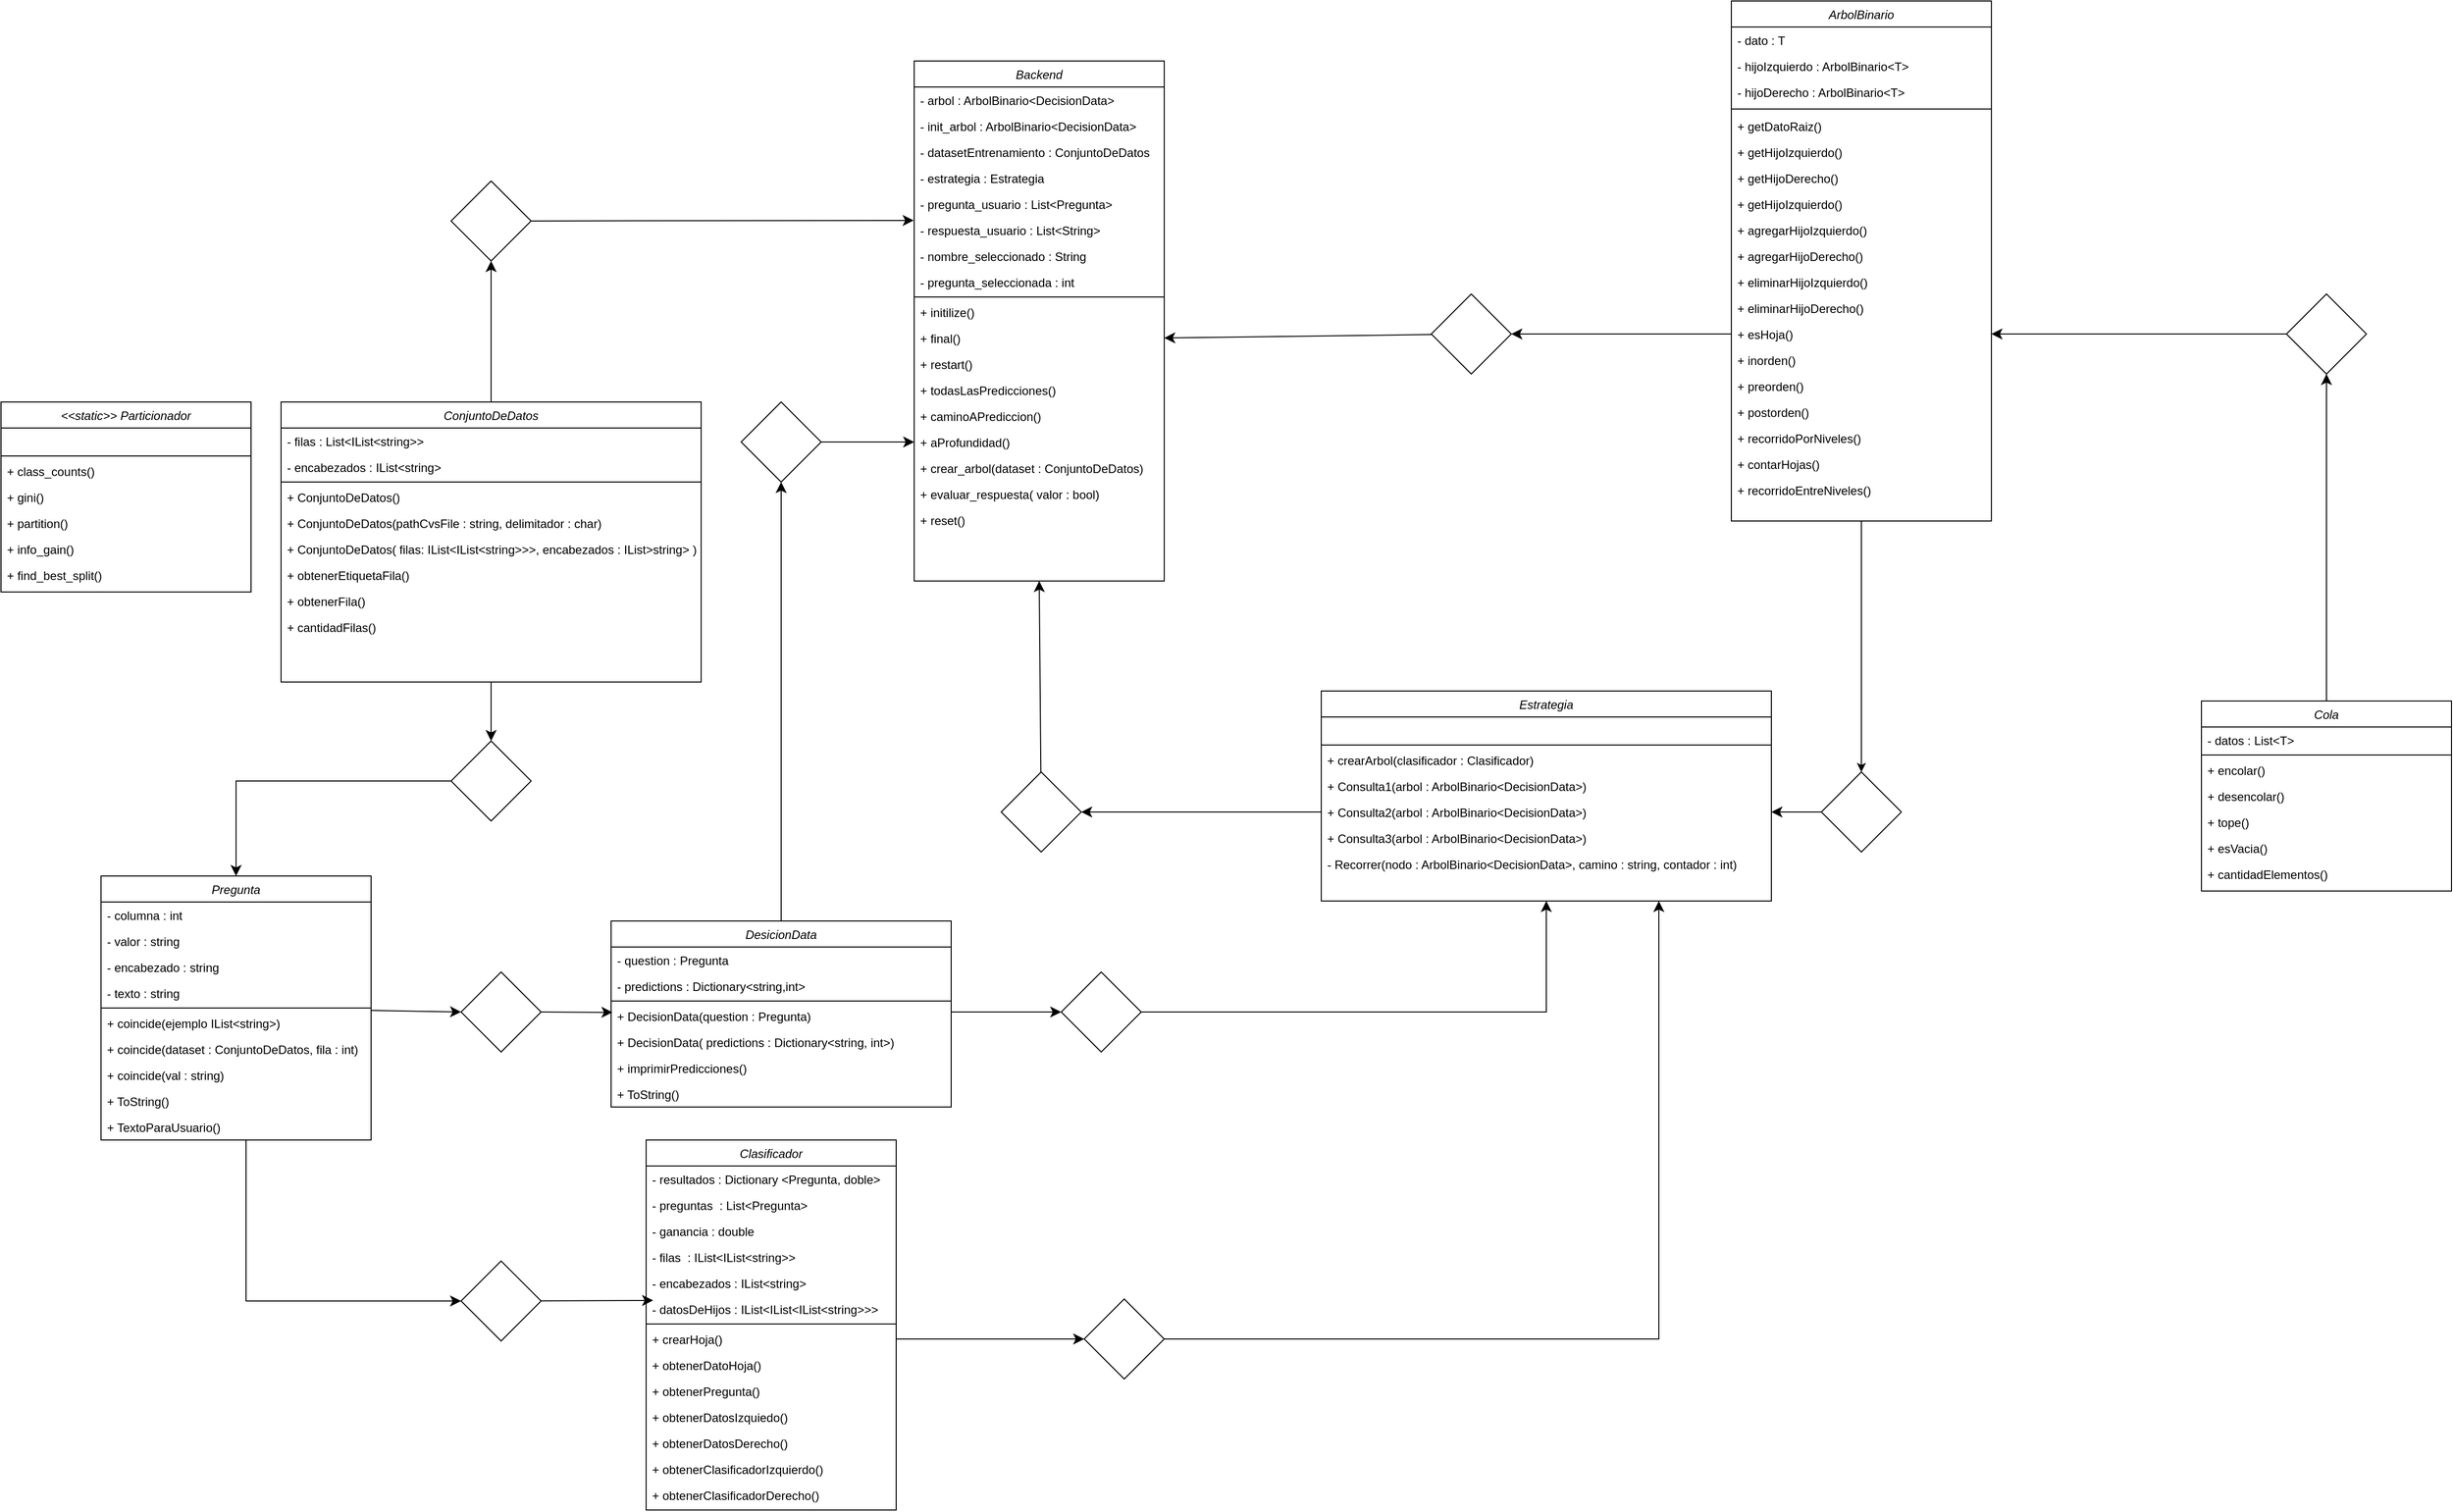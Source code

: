 <mxfile version="27.1.5">
  <diagram id="C5RBs43oDa-KdzZeNtuy" name="Page-1">
    <mxGraphModel dx="6047" dy="3055" grid="1" gridSize="10" guides="1" tooltips="1" connect="1" arrows="1" fold="1" page="1" pageScale="1" pageWidth="827" pageHeight="1169" math="0" shadow="0">
      <root>
        <mxCell id="WIyWlLk6GJQsqaUBKTNV-0" />
        <mxCell id="WIyWlLk6GJQsqaUBKTNV-1" parent="WIyWlLk6GJQsqaUBKTNV-0" />
        <mxCell id="wKQtOs-T7M-4rdz5yXZM-29" style="rounded=0;orthogonalLoop=1;jettySize=auto;html=1;exitX=0.5;exitY=1;exitDx=0;exitDy=0;fontSize=12;" edge="1" parent="WIyWlLk6GJQsqaUBKTNV-1" source="zkfFHV4jXpPFQw0GAbJ--0" target="wKQtOs-T7M-4rdz5yXZM-27">
          <mxGeometry relative="1" as="geometry" />
        </mxCell>
        <mxCell id="zkfFHV4jXpPFQw0GAbJ--0" value="ArbolBinario" style="swimlane;fontStyle=2;align=center;verticalAlign=top;childLayout=stackLayout;horizontal=1;startSize=26;horizontalStack=0;resizeParent=1;resizeLast=0;collapsible=1;marginBottom=0;rounded=0;shadow=0;strokeWidth=1;" parent="WIyWlLk6GJQsqaUBKTNV-1" vertex="1">
          <mxGeometry x="-10" y="-340" width="260" height="520" as="geometry">
            <mxRectangle x="230" y="140" width="160" height="26" as="alternateBounds" />
          </mxGeometry>
        </mxCell>
        <mxCell id="zkfFHV4jXpPFQw0GAbJ--1" value="- dato : T" style="text;align=left;verticalAlign=top;spacingLeft=4;spacingRight=4;overflow=hidden;rotatable=0;points=[[0,0.5],[1,0.5]];portConstraint=eastwest;" parent="zkfFHV4jXpPFQw0GAbJ--0" vertex="1">
          <mxGeometry y="26" width="260" height="26" as="geometry" />
        </mxCell>
        <mxCell id="zkfFHV4jXpPFQw0GAbJ--2" value="- hijoIzquierdo : ArbolBinario&lt;T&gt;" style="text;align=left;verticalAlign=top;spacingLeft=4;spacingRight=4;overflow=hidden;rotatable=0;points=[[0,0.5],[1,0.5]];portConstraint=eastwest;rounded=0;shadow=0;html=0;" parent="zkfFHV4jXpPFQw0GAbJ--0" vertex="1">
          <mxGeometry y="52" width="260" height="26" as="geometry" />
        </mxCell>
        <mxCell id="zkfFHV4jXpPFQw0GAbJ--3" value="- hijoDerecho : ArbolBinario&lt;T&gt;" style="text;align=left;verticalAlign=top;spacingLeft=4;spacingRight=4;overflow=hidden;rotatable=0;points=[[0,0.5],[1,0.5]];portConstraint=eastwest;rounded=0;shadow=0;html=0;" parent="zkfFHV4jXpPFQw0GAbJ--0" vertex="1">
          <mxGeometry y="78" width="260" height="26" as="geometry" />
        </mxCell>
        <mxCell id="zkfFHV4jXpPFQw0GAbJ--4" value="" style="line;html=1;strokeWidth=1;align=left;verticalAlign=middle;spacingTop=-1;spacingLeft=3;spacingRight=3;rotatable=0;labelPosition=right;points=[];portConstraint=eastwest;" parent="zkfFHV4jXpPFQw0GAbJ--0" vertex="1">
          <mxGeometry y="104" width="260" height="8" as="geometry" />
        </mxCell>
        <mxCell id="zkfFHV4jXpPFQw0GAbJ--5" value="+ getDatoRaiz()&#xa;" style="text;align=left;verticalAlign=top;spacingLeft=4;spacingRight=4;overflow=hidden;rotatable=0;points=[[0,0.5],[1,0.5]];portConstraint=eastwest;" parent="zkfFHV4jXpPFQw0GAbJ--0" vertex="1">
          <mxGeometry y="112" width="260" height="26" as="geometry" />
        </mxCell>
        <mxCell id="C34JGDdHZeZcf4WX5qzy-0" value="+ getHijoIzquierdo()" style="text;align=left;verticalAlign=top;spacingLeft=4;spacingRight=4;overflow=hidden;rotatable=0;points=[[0,0.5],[1,0.5]];portConstraint=eastwest;" parent="zkfFHV4jXpPFQw0GAbJ--0" vertex="1">
          <mxGeometry y="138" width="260" height="26" as="geometry" />
        </mxCell>
        <mxCell id="C34JGDdHZeZcf4WX5qzy-1" value="+ getHijoDerecho()" style="text;align=left;verticalAlign=top;spacingLeft=4;spacingRight=4;overflow=hidden;rotatable=0;points=[[0,0.5],[1,0.5]];portConstraint=eastwest;" parent="zkfFHV4jXpPFQw0GAbJ--0" vertex="1">
          <mxGeometry y="164" width="260" height="26" as="geometry" />
        </mxCell>
        <mxCell id="C34JGDdHZeZcf4WX5qzy-2" value="+ getHijoIzquierdo()" style="text;align=left;verticalAlign=top;spacingLeft=4;spacingRight=4;overflow=hidden;rotatable=0;points=[[0,0.5],[1,0.5]];portConstraint=eastwest;" parent="zkfFHV4jXpPFQw0GAbJ--0" vertex="1">
          <mxGeometry y="190" width="260" height="26" as="geometry" />
        </mxCell>
        <mxCell id="C34JGDdHZeZcf4WX5qzy-3" value="+ agregarHijoIzquierdo()" style="text;align=left;verticalAlign=top;spacingLeft=4;spacingRight=4;overflow=hidden;rotatable=0;points=[[0,0.5],[1,0.5]];portConstraint=eastwest;" parent="zkfFHV4jXpPFQw0GAbJ--0" vertex="1">
          <mxGeometry y="216" width="260" height="26" as="geometry" />
        </mxCell>
        <mxCell id="C34JGDdHZeZcf4WX5qzy-4" value="+ agregarHijoDerecho()" style="text;align=left;verticalAlign=top;spacingLeft=4;spacingRight=4;overflow=hidden;rotatable=0;points=[[0,0.5],[1,0.5]];portConstraint=eastwest;" parent="zkfFHV4jXpPFQw0GAbJ--0" vertex="1">
          <mxGeometry y="242" width="260" height="26" as="geometry" />
        </mxCell>
        <mxCell id="C34JGDdHZeZcf4WX5qzy-5" value="+ eliminarHijoIzquierdo()" style="text;align=left;verticalAlign=top;spacingLeft=4;spacingRight=4;overflow=hidden;rotatable=0;points=[[0,0.5],[1,0.5]];portConstraint=eastwest;" parent="zkfFHV4jXpPFQw0GAbJ--0" vertex="1">
          <mxGeometry y="268" width="260" height="26" as="geometry" />
        </mxCell>
        <mxCell id="C34JGDdHZeZcf4WX5qzy-6" value="+ eliminarHijoDerecho()" style="text;align=left;verticalAlign=top;spacingLeft=4;spacingRight=4;overflow=hidden;rotatable=0;points=[[0,0.5],[1,0.5]];portConstraint=eastwest;" parent="zkfFHV4jXpPFQw0GAbJ--0" vertex="1">
          <mxGeometry y="294" width="260" height="26" as="geometry" />
        </mxCell>
        <mxCell id="C34JGDdHZeZcf4WX5qzy-7" value="+ esHoja()" style="text;align=left;verticalAlign=top;spacingLeft=4;spacingRight=4;overflow=hidden;rotatable=0;points=[[0,0.5],[1,0.5]];portConstraint=eastwest;" parent="zkfFHV4jXpPFQw0GAbJ--0" vertex="1">
          <mxGeometry y="320" width="260" height="26" as="geometry" />
        </mxCell>
        <mxCell id="C34JGDdHZeZcf4WX5qzy-8" value="+ inorden()" style="text;align=left;verticalAlign=top;spacingLeft=4;spacingRight=4;overflow=hidden;rotatable=0;points=[[0,0.5],[1,0.5]];portConstraint=eastwest;" parent="zkfFHV4jXpPFQw0GAbJ--0" vertex="1">
          <mxGeometry y="346" width="260" height="26" as="geometry" />
        </mxCell>
        <mxCell id="C34JGDdHZeZcf4WX5qzy-9" value="+ preorden()" style="text;align=left;verticalAlign=top;spacingLeft=4;spacingRight=4;overflow=hidden;rotatable=0;points=[[0,0.5],[1,0.5]];portConstraint=eastwest;" parent="zkfFHV4jXpPFQw0GAbJ--0" vertex="1">
          <mxGeometry y="372" width="260" height="26" as="geometry" />
        </mxCell>
        <mxCell id="C34JGDdHZeZcf4WX5qzy-10" value="+ postorden()" style="text;align=left;verticalAlign=top;spacingLeft=4;spacingRight=4;overflow=hidden;rotatable=0;points=[[0,0.5],[1,0.5]];portConstraint=eastwest;" parent="zkfFHV4jXpPFQw0GAbJ--0" vertex="1">
          <mxGeometry y="398" width="260" height="26" as="geometry" />
        </mxCell>
        <mxCell id="C34JGDdHZeZcf4WX5qzy-12" value="+ recorridoPorNiveles()" style="text;align=left;verticalAlign=top;spacingLeft=4;spacingRight=4;overflow=hidden;rotatable=0;points=[[0,0.5],[1,0.5]];portConstraint=eastwest;" parent="zkfFHV4jXpPFQw0GAbJ--0" vertex="1">
          <mxGeometry y="424" width="260" height="26" as="geometry" />
        </mxCell>
        <mxCell id="C34JGDdHZeZcf4WX5qzy-13" value="+ contarHojas()" style="text;align=left;verticalAlign=top;spacingLeft=4;spacingRight=4;overflow=hidden;rotatable=0;points=[[0,0.5],[1,0.5]];portConstraint=eastwest;" parent="zkfFHV4jXpPFQw0GAbJ--0" vertex="1">
          <mxGeometry y="450" width="260" height="26" as="geometry" />
        </mxCell>
        <mxCell id="C34JGDdHZeZcf4WX5qzy-14" value="+ recorridoEntreNiveles()" style="text;align=left;verticalAlign=top;spacingLeft=4;spacingRight=4;overflow=hidden;rotatable=0;points=[[0,0.5],[1,0.5]];portConstraint=eastwest;" parent="zkfFHV4jXpPFQw0GAbJ--0" vertex="1">
          <mxGeometry y="476" width="260" height="26" as="geometry" />
        </mxCell>
        <mxCell id="C34JGDdHZeZcf4WX5qzy-15" value="Backend" style="swimlane;fontStyle=2;align=center;verticalAlign=top;childLayout=stackLayout;horizontal=1;startSize=26;horizontalStack=0;resizeParent=1;resizeLast=0;collapsible=1;marginBottom=0;rounded=0;shadow=0;strokeWidth=1;" parent="WIyWlLk6GJQsqaUBKTNV-1" vertex="1">
          <mxGeometry x="-827" y="-280" width="250" height="520" as="geometry">
            <mxRectangle x="230" y="140" width="160" height="26" as="alternateBounds" />
          </mxGeometry>
        </mxCell>
        <mxCell id="C34JGDdHZeZcf4WX5qzy-16" value="- arbol : ArbolBinario&lt;DecisionData&gt;" style="text;align=left;verticalAlign=top;spacingLeft=4;spacingRight=4;overflow=hidden;rotatable=0;points=[[0,0.5],[1,0.5]];portConstraint=eastwest;" parent="C34JGDdHZeZcf4WX5qzy-15" vertex="1">
          <mxGeometry y="26" width="250" height="26" as="geometry" />
        </mxCell>
        <mxCell id="C34JGDdHZeZcf4WX5qzy-17" value="- init_arbol : ArbolBinario&lt;DecisionData&gt;" style="text;align=left;verticalAlign=top;spacingLeft=4;spacingRight=4;overflow=hidden;rotatable=0;points=[[0,0.5],[1,0.5]];portConstraint=eastwest;rounded=0;shadow=0;html=0;" parent="C34JGDdHZeZcf4WX5qzy-15" vertex="1">
          <mxGeometry y="52" width="250" height="26" as="geometry" />
        </mxCell>
        <mxCell id="C34JGDdHZeZcf4WX5qzy-20" value="- datasetEntrenamiento : ConjuntoDeDatos" style="text;align=left;verticalAlign=top;spacingLeft=4;spacingRight=4;overflow=hidden;rotatable=0;points=[[0,0.5],[1,0.5]];portConstraint=eastwest;" parent="C34JGDdHZeZcf4WX5qzy-15" vertex="1">
          <mxGeometry y="78" width="250" height="26" as="geometry" />
        </mxCell>
        <mxCell id="C34JGDdHZeZcf4WX5qzy-21" value="- estrategia : Estrategia" style="text;align=left;verticalAlign=top;spacingLeft=4;spacingRight=4;overflow=hidden;rotatable=0;points=[[0,0.5],[1,0.5]];portConstraint=eastwest;" parent="C34JGDdHZeZcf4WX5qzy-15" vertex="1">
          <mxGeometry y="104" width="250" height="26" as="geometry" />
        </mxCell>
        <mxCell id="C34JGDdHZeZcf4WX5qzy-23" value="- pregunta_usuario : List&lt;Pregunta&gt;" style="text;align=left;verticalAlign=top;spacingLeft=4;spacingRight=4;overflow=hidden;rotatable=0;points=[[0,0.5],[1,0.5]];portConstraint=eastwest;" parent="C34JGDdHZeZcf4WX5qzy-15" vertex="1">
          <mxGeometry y="130" width="250" height="26" as="geometry" />
        </mxCell>
        <mxCell id="C34JGDdHZeZcf4WX5qzy-22" value="- respuesta_usuario : List&lt;String&gt;" style="text;align=left;verticalAlign=top;spacingLeft=4;spacingRight=4;overflow=hidden;rotatable=0;points=[[0,0.5],[1,0.5]];portConstraint=eastwest;" parent="C34JGDdHZeZcf4WX5qzy-15" vertex="1">
          <mxGeometry y="156" width="250" height="26" as="geometry" />
        </mxCell>
        <mxCell id="C34JGDdHZeZcf4WX5qzy-24" value="- nombre_seleccionado : String" style="text;align=left;verticalAlign=top;spacingLeft=4;spacingRight=4;overflow=hidden;rotatable=0;points=[[0,0.5],[1,0.5]];portConstraint=eastwest;" parent="C34JGDdHZeZcf4WX5qzy-15" vertex="1">
          <mxGeometry y="182" width="250" height="26" as="geometry" />
        </mxCell>
        <mxCell id="C34JGDdHZeZcf4WX5qzy-25" value="- pregunta_seleccionada : int" style="text;align=left;verticalAlign=top;spacingLeft=4;spacingRight=4;overflow=hidden;rotatable=0;points=[[0,0.5],[1,0.5]];portConstraint=eastwest;" parent="C34JGDdHZeZcf4WX5qzy-15" vertex="1">
          <mxGeometry y="208" width="250" height="26" as="geometry" />
        </mxCell>
        <mxCell id="C34JGDdHZeZcf4WX5qzy-19" value="" style="line;html=1;strokeWidth=1;align=left;verticalAlign=middle;spacingTop=-1;spacingLeft=3;spacingRight=3;rotatable=0;labelPosition=right;points=[];portConstraint=eastwest;" parent="C34JGDdHZeZcf4WX5qzy-15" vertex="1">
          <mxGeometry y="234" width="250" height="4" as="geometry" />
        </mxCell>
        <mxCell id="C34JGDdHZeZcf4WX5qzy-29" value="+ initilize()" style="text;align=left;verticalAlign=top;spacingLeft=4;spacingRight=4;overflow=hidden;rotatable=0;points=[[0,0.5],[1,0.5]];portConstraint=eastwest;" parent="C34JGDdHZeZcf4WX5qzy-15" vertex="1">
          <mxGeometry y="238" width="250" height="26" as="geometry" />
        </mxCell>
        <mxCell id="C34JGDdHZeZcf4WX5qzy-30" value="+ final()" style="text;align=left;verticalAlign=top;spacingLeft=4;spacingRight=4;overflow=hidden;rotatable=0;points=[[0,0.5],[1,0.5]];portConstraint=eastwest;" parent="C34JGDdHZeZcf4WX5qzy-15" vertex="1">
          <mxGeometry y="264" width="250" height="26" as="geometry" />
        </mxCell>
        <mxCell id="C34JGDdHZeZcf4WX5qzy-31" value="+ restart()" style="text;align=left;verticalAlign=top;spacingLeft=4;spacingRight=4;overflow=hidden;rotatable=0;points=[[0,0.5],[1,0.5]];portConstraint=eastwest;" parent="C34JGDdHZeZcf4WX5qzy-15" vertex="1">
          <mxGeometry y="290" width="250" height="26" as="geometry" />
        </mxCell>
        <mxCell id="C34JGDdHZeZcf4WX5qzy-32" value="+ todasLasPredicciones()" style="text;align=left;verticalAlign=top;spacingLeft=4;spacingRight=4;overflow=hidden;rotatable=0;points=[[0,0.5],[1,0.5]];portConstraint=eastwest;" parent="C34JGDdHZeZcf4WX5qzy-15" vertex="1">
          <mxGeometry y="316" width="250" height="26" as="geometry" />
        </mxCell>
        <mxCell id="C34JGDdHZeZcf4WX5qzy-33" value="+ caminoAPrediccion()" style="text;align=left;verticalAlign=top;spacingLeft=4;spacingRight=4;overflow=hidden;rotatable=0;points=[[0,0.5],[1,0.5]];portConstraint=eastwest;" parent="C34JGDdHZeZcf4WX5qzy-15" vertex="1">
          <mxGeometry y="342" width="250" height="26" as="geometry" />
        </mxCell>
        <mxCell id="C34JGDdHZeZcf4WX5qzy-34" value="+ aProfundidad()" style="text;align=left;verticalAlign=top;spacingLeft=4;spacingRight=4;overflow=hidden;rotatable=0;points=[[0,0.5],[1,0.5]];portConstraint=eastwest;" parent="C34JGDdHZeZcf4WX5qzy-15" vertex="1">
          <mxGeometry y="368" width="250" height="26" as="geometry" />
        </mxCell>
        <mxCell id="C34JGDdHZeZcf4WX5qzy-35" value="+ crear_arbol(dataset : ConjuntoDeDatos)" style="text;align=left;verticalAlign=top;spacingLeft=4;spacingRight=4;overflow=hidden;rotatable=0;points=[[0,0.5],[1,0.5]];portConstraint=eastwest;" parent="C34JGDdHZeZcf4WX5qzy-15" vertex="1">
          <mxGeometry y="394" width="250" height="26" as="geometry" />
        </mxCell>
        <mxCell id="C34JGDdHZeZcf4WX5qzy-36" value="+ evaluar_respuesta( valor : bool)&#xa;" style="text;align=left;verticalAlign=top;spacingLeft=4;spacingRight=4;overflow=hidden;rotatable=0;points=[[0,0.5],[1,0.5]];portConstraint=eastwest;" parent="C34JGDdHZeZcf4WX5qzy-15" vertex="1">
          <mxGeometry y="420" width="250" height="26" as="geometry" />
        </mxCell>
        <mxCell id="C34JGDdHZeZcf4WX5qzy-37" value="+ reset()" style="text;align=left;verticalAlign=top;spacingLeft=4;spacingRight=4;overflow=hidden;rotatable=0;points=[[0,0.5],[1,0.5]];portConstraint=eastwest;" parent="C34JGDdHZeZcf4WX5qzy-15" vertex="1">
          <mxGeometry y="446" width="250" height="26" as="geometry" />
        </mxCell>
        <mxCell id="C34JGDdHZeZcf4WX5qzy-38" value="Estrategia" style="swimlane;fontStyle=2;align=center;verticalAlign=top;childLayout=stackLayout;horizontal=1;startSize=26;horizontalStack=0;resizeParent=1;resizeLast=0;collapsible=1;marginBottom=0;rounded=0;shadow=0;strokeWidth=1;" parent="WIyWlLk6GJQsqaUBKTNV-1" vertex="1">
          <mxGeometry x="-420" y="350" width="450" height="210" as="geometry">
            <mxRectangle x="230" y="140" width="160" height="26" as="alternateBounds" />
          </mxGeometry>
        </mxCell>
        <mxCell id="C34JGDdHZeZcf4WX5qzy-46" value="  " style="text;align=left;verticalAlign=top;spacingLeft=4;spacingRight=4;overflow=hidden;rotatable=0;points=[[0,0.5],[1,0.5]];portConstraint=eastwest;" parent="C34JGDdHZeZcf4WX5qzy-38" vertex="1">
          <mxGeometry y="26" width="450" height="26" as="geometry" />
        </mxCell>
        <mxCell id="C34JGDdHZeZcf4WX5qzy-48" value="" style="line;html=1;strokeWidth=1;align=left;verticalAlign=middle;spacingTop=-1;spacingLeft=3;spacingRight=3;rotatable=0;labelPosition=right;points=[];portConstraint=eastwest;" parent="C34JGDdHZeZcf4WX5qzy-38" vertex="1">
          <mxGeometry y="52" width="450" height="4" as="geometry" />
        </mxCell>
        <mxCell id="C34JGDdHZeZcf4WX5qzy-49" value="+ crearArbol(clasificador : Clasificador) " style="text;align=left;verticalAlign=top;spacingLeft=4;spacingRight=4;overflow=hidden;rotatable=0;points=[[0,0.5],[1,0.5]];portConstraint=eastwest;" parent="C34JGDdHZeZcf4WX5qzy-38" vertex="1">
          <mxGeometry y="56" width="450" height="26" as="geometry" />
        </mxCell>
        <mxCell id="C34JGDdHZeZcf4WX5qzy-50" value="+ Consulta1(arbol : ArbolBinario&lt;DecisionData&gt;)" style="text;align=left;verticalAlign=top;spacingLeft=4;spacingRight=4;overflow=hidden;rotatable=0;points=[[0,0.5],[1,0.5]];portConstraint=eastwest;" parent="C34JGDdHZeZcf4WX5qzy-38" vertex="1">
          <mxGeometry y="82" width="450" height="26" as="geometry" />
        </mxCell>
        <mxCell id="C34JGDdHZeZcf4WX5qzy-51" value="+ Consulta2(arbol : ArbolBinario&lt;DecisionData&gt;)" style="text;align=left;verticalAlign=top;spacingLeft=4;spacingRight=4;overflow=hidden;rotatable=0;points=[[0,0.5],[1,0.5]];portConstraint=eastwest;" parent="C34JGDdHZeZcf4WX5qzy-38" vertex="1">
          <mxGeometry y="108" width="450" height="26" as="geometry" />
        </mxCell>
        <mxCell id="C34JGDdHZeZcf4WX5qzy-52" value="+ Consulta3(arbol : ArbolBinario&lt;DecisionData&gt;)" style="text;align=left;verticalAlign=top;spacingLeft=4;spacingRight=4;overflow=hidden;rotatable=0;points=[[0,0.5],[1,0.5]];portConstraint=eastwest;" parent="C34JGDdHZeZcf4WX5qzy-38" vertex="1">
          <mxGeometry y="134" width="450" height="26" as="geometry" />
        </mxCell>
        <mxCell id="C34JGDdHZeZcf4WX5qzy-53" value="- Recorrer(nodo : ArbolBinario&lt;DecisionData&gt;, camino : string, contador : int)" style="text;align=left;verticalAlign=top;spacingLeft=4;spacingRight=4;overflow=hidden;rotatable=0;points=[[0,0.5],[1,0.5]];portConstraint=eastwest;" parent="C34JGDdHZeZcf4WX5qzy-38" vertex="1">
          <mxGeometry y="160" width="450" height="30" as="geometry" />
        </mxCell>
        <mxCell id="wKQtOs-T7M-4rdz5yXZM-58" style="edgeStyle=none;curved=1;rounded=0;orthogonalLoop=1;jettySize=auto;html=1;entryX=0;entryY=0.5;entryDx=0;entryDy=0;fontSize=12;startSize=8;endSize=8;" edge="1" parent="WIyWlLk6GJQsqaUBKTNV-1" source="C34JGDdHZeZcf4WX5qzy-78" target="wKQtOs-T7M-4rdz5yXZM-54">
          <mxGeometry relative="1" as="geometry" />
        </mxCell>
        <mxCell id="wKQtOs-T7M-4rdz5yXZM-62" style="edgeStyle=orthogonalEdgeStyle;rounded=0;orthogonalLoop=1;jettySize=auto;html=1;entryX=0;entryY=0.5;entryDx=0;entryDy=0;fontSize=12;startSize=8;endSize=8;" edge="1" parent="WIyWlLk6GJQsqaUBKTNV-1" source="C34JGDdHZeZcf4WX5qzy-78" target="wKQtOs-T7M-4rdz5yXZM-60">
          <mxGeometry relative="1" as="geometry">
            <Array as="points">
              <mxPoint x="-1495" y="960" />
            </Array>
          </mxGeometry>
        </mxCell>
        <mxCell id="C34JGDdHZeZcf4WX5qzy-78" value="Pregunta" style="swimlane;fontStyle=2;align=center;verticalAlign=top;childLayout=stackLayout;horizontal=1;startSize=26;horizontalStack=0;resizeParent=1;resizeLast=0;collapsible=1;marginBottom=0;rounded=0;shadow=0;strokeWidth=1;" parent="WIyWlLk6GJQsqaUBKTNV-1" vertex="1">
          <mxGeometry x="-1640" y="535" width="270" height="264" as="geometry">
            <mxRectangle x="230" y="140" width="160" height="26" as="alternateBounds" />
          </mxGeometry>
        </mxCell>
        <mxCell id="C34JGDdHZeZcf4WX5qzy-79" value="- columna : int" style="text;align=left;verticalAlign=top;spacingLeft=4;spacingRight=4;overflow=hidden;rotatable=0;points=[[0,0.5],[1,0.5]];portConstraint=eastwest;" parent="C34JGDdHZeZcf4WX5qzy-78" vertex="1">
          <mxGeometry y="26" width="270" height="26" as="geometry" />
        </mxCell>
        <mxCell id="C34JGDdHZeZcf4WX5qzy-80" value="- valor : string" style="text;align=left;verticalAlign=top;spacingLeft=4;spacingRight=4;overflow=hidden;rotatable=0;points=[[0,0.5],[1,0.5]];portConstraint=eastwest;rounded=0;shadow=0;html=0;" parent="C34JGDdHZeZcf4WX5qzy-78" vertex="1">
          <mxGeometry y="52" width="270" height="26" as="geometry" />
        </mxCell>
        <mxCell id="C34JGDdHZeZcf4WX5qzy-81" value="- encabezado : string" style="text;align=left;verticalAlign=top;spacingLeft=4;spacingRight=4;overflow=hidden;rotatable=0;points=[[0,0.5],[1,0.5]];portConstraint=eastwest;rounded=0;shadow=0;html=0;" parent="C34JGDdHZeZcf4WX5qzy-78" vertex="1">
          <mxGeometry y="78" width="270" height="26" as="geometry" />
        </mxCell>
        <mxCell id="C34JGDdHZeZcf4WX5qzy-82" value="- texto : string" style="text;align=left;verticalAlign=top;spacingLeft=4;spacingRight=4;overflow=hidden;rotatable=0;points=[[0,0.5],[1,0.5]];portConstraint=eastwest;" parent="C34JGDdHZeZcf4WX5qzy-78" vertex="1">
          <mxGeometry y="104" width="270" height="26" as="geometry" />
        </mxCell>
        <mxCell id="C34JGDdHZeZcf4WX5qzy-83" value="" style="line;html=1;strokeWidth=1;align=left;verticalAlign=middle;spacingTop=-1;spacingLeft=3;spacingRight=3;rotatable=0;labelPosition=right;points=[];portConstraint=eastwest;" parent="C34JGDdHZeZcf4WX5qzy-78" vertex="1">
          <mxGeometry y="130" width="270" height="4" as="geometry" />
        </mxCell>
        <mxCell id="C34JGDdHZeZcf4WX5qzy-84" value="+ coincide(ejemplo IList&lt;string&gt;)" style="text;align=left;verticalAlign=top;spacingLeft=4;spacingRight=4;overflow=hidden;rotatable=0;points=[[0,0.5],[1,0.5]];portConstraint=eastwest;" parent="C34JGDdHZeZcf4WX5qzy-78" vertex="1">
          <mxGeometry y="134" width="270" height="26" as="geometry" />
        </mxCell>
        <mxCell id="wKQtOs-T7M-4rdz5yXZM-72" value="+ coincide(dataset : ConjuntoDeDatos, fila : int)" style="text;align=left;verticalAlign=top;spacingLeft=4;spacingRight=4;overflow=hidden;rotatable=0;points=[[0,0.5],[1,0.5]];portConstraint=eastwest;" vertex="1" parent="C34JGDdHZeZcf4WX5qzy-78">
          <mxGeometry y="160" width="270" height="26" as="geometry" />
        </mxCell>
        <mxCell id="wKQtOs-T7M-4rdz5yXZM-73" value="+ coincide(val : string)" style="text;align=left;verticalAlign=top;spacingLeft=4;spacingRight=4;overflow=hidden;rotatable=0;points=[[0,0.5],[1,0.5]];portConstraint=eastwest;" vertex="1" parent="C34JGDdHZeZcf4WX5qzy-78">
          <mxGeometry y="186" width="270" height="26" as="geometry" />
        </mxCell>
        <mxCell id="C34JGDdHZeZcf4WX5qzy-85" value="+ ToString()" style="text;align=left;verticalAlign=top;spacingLeft=4;spacingRight=4;overflow=hidden;rotatable=0;points=[[0,0.5],[1,0.5]];portConstraint=eastwest;" parent="C34JGDdHZeZcf4WX5qzy-78" vertex="1">
          <mxGeometry y="212" width="270" height="26" as="geometry" />
        </mxCell>
        <mxCell id="C34JGDdHZeZcf4WX5qzy-86" value="+ TextoParaUsuario()" style="text;align=left;verticalAlign=top;spacingLeft=4;spacingRight=4;overflow=hidden;rotatable=0;points=[[0,0.5],[1,0.5]];portConstraint=eastwest;" parent="C34JGDdHZeZcf4WX5qzy-78" vertex="1">
          <mxGeometry y="238" width="270" height="26" as="geometry" />
        </mxCell>
        <mxCell id="C34JGDdHZeZcf4WX5qzy-88" value="Clasificador" style="swimlane;fontStyle=2;align=center;verticalAlign=top;childLayout=stackLayout;horizontal=1;startSize=26;horizontalStack=0;resizeParent=1;resizeLast=0;collapsible=1;marginBottom=0;rounded=0;shadow=0;strokeWidth=1;" parent="WIyWlLk6GJQsqaUBKTNV-1" vertex="1">
          <mxGeometry x="-1095" y="799" width="250" height="370" as="geometry">
            <mxRectangle x="230" y="140" width="160" height="26" as="alternateBounds" />
          </mxGeometry>
        </mxCell>
        <mxCell id="C34JGDdHZeZcf4WX5qzy-89" value="- resultados : Dictionary &lt;Pregunta, doble&gt;" style="text;align=left;verticalAlign=top;spacingLeft=4;spacingRight=4;overflow=hidden;rotatable=0;points=[[0,0.5],[1,0.5]];portConstraint=eastwest;" parent="C34JGDdHZeZcf4WX5qzy-88" vertex="1">
          <mxGeometry y="26" width="250" height="26" as="geometry" />
        </mxCell>
        <mxCell id="C34JGDdHZeZcf4WX5qzy-90" value="- preguntas  : List&lt;Pregunta&gt;" style="text;align=left;verticalAlign=top;spacingLeft=4;spacingRight=4;overflow=hidden;rotatable=0;points=[[0,0.5],[1,0.5]];portConstraint=eastwest;rounded=0;shadow=0;html=0;" parent="C34JGDdHZeZcf4WX5qzy-88" vertex="1">
          <mxGeometry y="52" width="250" height="26" as="geometry" />
        </mxCell>
        <mxCell id="C34JGDdHZeZcf4WX5qzy-91" value="- ganancia : double" style="text;align=left;verticalAlign=top;spacingLeft=4;spacingRight=4;overflow=hidden;rotatable=0;points=[[0,0.5],[1,0.5]];portConstraint=eastwest;rounded=0;shadow=0;html=0;" parent="C34JGDdHZeZcf4WX5qzy-88" vertex="1">
          <mxGeometry y="78" width="250" height="26" as="geometry" />
        </mxCell>
        <mxCell id="C34JGDdHZeZcf4WX5qzy-92" value="- filas  : IList&lt;IList&lt;string&gt;&gt;" style="text;align=left;verticalAlign=top;spacingLeft=4;spacingRight=4;overflow=hidden;rotatable=0;points=[[0,0.5],[1,0.5]];portConstraint=eastwest;" parent="C34JGDdHZeZcf4WX5qzy-88" vertex="1">
          <mxGeometry y="104" width="250" height="26" as="geometry" />
        </mxCell>
        <mxCell id="C34JGDdHZeZcf4WX5qzy-94" value="- encabezados : IList&lt;string&gt;" style="text;align=left;verticalAlign=top;spacingLeft=4;spacingRight=4;overflow=hidden;rotatable=0;points=[[0,0.5],[1,0.5]];portConstraint=eastwest;" parent="C34JGDdHZeZcf4WX5qzy-88" vertex="1">
          <mxGeometry y="130" width="250" height="26" as="geometry" />
        </mxCell>
        <mxCell id="C34JGDdHZeZcf4WX5qzy-95" value="- datosDeHijos : IList&lt;IList&lt;IList&lt;string&gt;&gt;&gt;" style="text;align=left;verticalAlign=top;spacingLeft=4;spacingRight=4;overflow=hidden;rotatable=0;points=[[0,0.5],[1,0.5]];portConstraint=eastwest;" parent="C34JGDdHZeZcf4WX5qzy-88" vertex="1">
          <mxGeometry y="156" width="250" height="26" as="geometry" />
        </mxCell>
        <mxCell id="C34JGDdHZeZcf4WX5qzy-93" value="" style="line;html=1;strokeWidth=1;align=left;verticalAlign=middle;spacingTop=-1;spacingLeft=3;spacingRight=3;rotatable=0;labelPosition=right;points=[];portConstraint=eastwest;" parent="C34JGDdHZeZcf4WX5qzy-88" vertex="1">
          <mxGeometry y="182" width="250" height="4" as="geometry" />
        </mxCell>
        <mxCell id="C34JGDdHZeZcf4WX5qzy-96" value="+ crearHoja()" style="text;align=left;verticalAlign=top;spacingLeft=4;spacingRight=4;overflow=hidden;rotatable=0;points=[[0,0.5],[1,0.5]];portConstraint=eastwest;" parent="C34JGDdHZeZcf4WX5qzy-88" vertex="1">
          <mxGeometry y="186" width="250" height="26" as="geometry" />
        </mxCell>
        <mxCell id="C34JGDdHZeZcf4WX5qzy-97" value="+ obtenerDatoHoja()" style="text;align=left;verticalAlign=top;spacingLeft=4;spacingRight=4;overflow=hidden;rotatable=0;points=[[0,0.5],[1,0.5]];portConstraint=eastwest;" parent="C34JGDdHZeZcf4WX5qzy-88" vertex="1">
          <mxGeometry y="212" width="250" height="26" as="geometry" />
        </mxCell>
        <mxCell id="C34JGDdHZeZcf4WX5qzy-98" value="+ obtenerPregunta()" style="text;align=left;verticalAlign=top;spacingLeft=4;spacingRight=4;overflow=hidden;rotatable=0;points=[[0,0.5],[1,0.5]];portConstraint=eastwest;" parent="C34JGDdHZeZcf4WX5qzy-88" vertex="1">
          <mxGeometry y="238" width="250" height="26" as="geometry" />
        </mxCell>
        <mxCell id="C34JGDdHZeZcf4WX5qzy-99" value="+ obtenerDatosIzquiedo()" style="text;align=left;verticalAlign=top;spacingLeft=4;spacingRight=4;overflow=hidden;rotatable=0;points=[[0,0.5],[1,0.5]];portConstraint=eastwest;" parent="C34JGDdHZeZcf4WX5qzy-88" vertex="1">
          <mxGeometry y="264" width="250" height="26" as="geometry" />
        </mxCell>
        <mxCell id="C34JGDdHZeZcf4WX5qzy-100" value="+ obtenerDatosDerecho()" style="text;align=left;verticalAlign=top;spacingLeft=4;spacingRight=4;overflow=hidden;rotatable=0;points=[[0,0.5],[1,0.5]];portConstraint=eastwest;" parent="C34JGDdHZeZcf4WX5qzy-88" vertex="1">
          <mxGeometry y="290" width="250" height="26" as="geometry" />
        </mxCell>
        <mxCell id="C34JGDdHZeZcf4WX5qzy-101" value="+ obtenerClasificadorIzquierdo()" style="text;align=left;verticalAlign=top;spacingLeft=4;spacingRight=4;overflow=hidden;rotatable=0;points=[[0,0.5],[1,0.5]];portConstraint=eastwest;" parent="C34JGDdHZeZcf4WX5qzy-88" vertex="1">
          <mxGeometry y="316" width="250" height="26" as="geometry" />
        </mxCell>
        <mxCell id="C34JGDdHZeZcf4WX5qzy-102" value="+ obtenerClasificadorDerecho()" style="text;align=left;verticalAlign=top;spacingLeft=4;spacingRight=4;overflow=hidden;rotatable=0;points=[[0,0.5],[1,0.5]];portConstraint=eastwest;" parent="C34JGDdHZeZcf4WX5qzy-88" vertex="1">
          <mxGeometry y="342" width="250" height="26" as="geometry" />
        </mxCell>
        <mxCell id="C34JGDdHZeZcf4WX5qzy-103" value="&lt;&lt;static&gt;&gt; Particionador" style="swimlane;fontStyle=2;align=center;verticalAlign=top;childLayout=stackLayout;horizontal=1;startSize=26;horizontalStack=0;resizeParent=1;resizeLast=0;collapsible=1;marginBottom=0;rounded=0;shadow=0;strokeWidth=1;" parent="WIyWlLk6GJQsqaUBKTNV-1" vertex="1">
          <mxGeometry x="-1740" y="61" width="250" height="190" as="geometry">
            <mxRectangle x="230" y="140" width="160" height="26" as="alternateBounds" />
          </mxGeometry>
        </mxCell>
        <mxCell id="C34JGDdHZeZcf4WX5qzy-109" value=" " style="text;align=left;verticalAlign=top;spacingLeft=4;spacingRight=4;overflow=hidden;rotatable=0;points=[[0,0.5],[1,0.5]];portConstraint=eastwest;" parent="C34JGDdHZeZcf4WX5qzy-103" vertex="1">
          <mxGeometry y="26" width="250" height="26" as="geometry" />
        </mxCell>
        <mxCell id="C34JGDdHZeZcf4WX5qzy-110" value="" style="line;html=1;strokeWidth=1;align=left;verticalAlign=middle;spacingTop=-1;spacingLeft=3;spacingRight=3;rotatable=0;labelPosition=right;points=[];portConstraint=eastwest;" parent="C34JGDdHZeZcf4WX5qzy-103" vertex="1">
          <mxGeometry y="52" width="250" height="4" as="geometry" />
        </mxCell>
        <mxCell id="C34JGDdHZeZcf4WX5qzy-111" value="+ class_counts()" style="text;align=left;verticalAlign=top;spacingLeft=4;spacingRight=4;overflow=hidden;rotatable=0;points=[[0,0.5],[1,0.5]];portConstraint=eastwest;" parent="C34JGDdHZeZcf4WX5qzy-103" vertex="1">
          <mxGeometry y="56" width="250" height="26" as="geometry" />
        </mxCell>
        <mxCell id="C34JGDdHZeZcf4WX5qzy-112" value="+ gini()" style="text;align=left;verticalAlign=top;spacingLeft=4;spacingRight=4;overflow=hidden;rotatable=0;points=[[0,0.5],[1,0.5]];portConstraint=eastwest;" parent="C34JGDdHZeZcf4WX5qzy-103" vertex="1">
          <mxGeometry y="82" width="250" height="26" as="geometry" />
        </mxCell>
        <mxCell id="C34JGDdHZeZcf4WX5qzy-113" value="+ partition()" style="text;align=left;verticalAlign=top;spacingLeft=4;spacingRight=4;overflow=hidden;rotatable=0;points=[[0,0.5],[1,0.5]];portConstraint=eastwest;" parent="C34JGDdHZeZcf4WX5qzy-103" vertex="1">
          <mxGeometry y="108" width="250" height="26" as="geometry" />
        </mxCell>
        <mxCell id="C34JGDdHZeZcf4WX5qzy-114" value="+ info_gain()" style="text;align=left;verticalAlign=top;spacingLeft=4;spacingRight=4;overflow=hidden;rotatable=0;points=[[0,0.5],[1,0.5]];portConstraint=eastwest;" parent="C34JGDdHZeZcf4WX5qzy-103" vertex="1">
          <mxGeometry y="134" width="250" height="26" as="geometry" />
        </mxCell>
        <mxCell id="C34JGDdHZeZcf4WX5qzy-115" value="+ find_best_split()" style="text;align=left;verticalAlign=top;spacingLeft=4;spacingRight=4;overflow=hidden;rotatable=0;points=[[0,0.5],[1,0.5]];portConstraint=eastwest;" parent="C34JGDdHZeZcf4WX5qzy-103" vertex="1">
          <mxGeometry y="160" width="250" height="26" as="geometry" />
        </mxCell>
        <mxCell id="wKQtOs-T7M-4rdz5yXZM-38" style="edgeStyle=none;curved=1;rounded=0;orthogonalLoop=1;jettySize=auto;html=1;fontSize=12;startSize=8;endSize=8;" edge="1" parent="WIyWlLk6GJQsqaUBKTNV-1" source="C34JGDdHZeZcf4WX5qzy-118" target="wKQtOs-T7M-4rdz5yXZM-37">
          <mxGeometry relative="1" as="geometry" />
        </mxCell>
        <mxCell id="C34JGDdHZeZcf4WX5qzy-118" value="DesicionData" style="swimlane;fontStyle=2;align=center;verticalAlign=top;childLayout=stackLayout;horizontal=1;startSize=26;horizontalStack=0;resizeParent=1;resizeLast=0;collapsible=1;marginBottom=0;rounded=0;shadow=0;strokeWidth=1;" parent="WIyWlLk6GJQsqaUBKTNV-1" vertex="1">
          <mxGeometry x="-1130" y="580" width="340" height="186" as="geometry">
            <mxRectangle x="230" y="140" width="160" height="26" as="alternateBounds" />
          </mxGeometry>
        </mxCell>
        <mxCell id="C34JGDdHZeZcf4WX5qzy-119" value="- question : Pregunta" style="text;align=left;verticalAlign=top;spacingLeft=4;spacingRight=4;overflow=hidden;rotatable=0;points=[[0,0.5],[1,0.5]];portConstraint=eastwest;" parent="C34JGDdHZeZcf4WX5qzy-118" vertex="1">
          <mxGeometry y="26" width="340" height="26" as="geometry" />
        </mxCell>
        <mxCell id="C34JGDdHZeZcf4WX5qzy-123" value="- predictions : Dictionary&lt;string,int&gt;" style="text;align=left;verticalAlign=top;spacingLeft=4;spacingRight=4;overflow=hidden;rotatable=0;points=[[0,0.5],[1,0.5]];portConstraint=eastwest;" parent="C34JGDdHZeZcf4WX5qzy-118" vertex="1">
          <mxGeometry y="52" width="340" height="26" as="geometry" />
        </mxCell>
        <mxCell id="C34JGDdHZeZcf4WX5qzy-125" value="" style="line;html=1;strokeWidth=1;align=left;verticalAlign=middle;spacingTop=-1;spacingLeft=3;spacingRight=3;rotatable=0;labelPosition=right;points=[];portConstraint=eastwest;" parent="C34JGDdHZeZcf4WX5qzy-118" vertex="1">
          <mxGeometry y="78" width="340" height="4" as="geometry" />
        </mxCell>
        <mxCell id="C34JGDdHZeZcf4WX5qzy-126" value="+ DecisionData(question : Pregunta)" style="text;align=left;verticalAlign=top;spacingLeft=4;spacingRight=4;overflow=hidden;rotatable=0;points=[[0,0.5],[1,0.5]];portConstraint=eastwest;" parent="C34JGDdHZeZcf4WX5qzy-118" vertex="1">
          <mxGeometry y="82" width="340" height="26" as="geometry" />
        </mxCell>
        <mxCell id="wKQtOs-T7M-4rdz5yXZM-63" value="+ DecisionData( predictions : Dictionary&lt;string, int&gt;)" style="text;align=left;verticalAlign=top;spacingLeft=4;spacingRight=4;overflow=hidden;rotatable=0;points=[[0,0.5],[1,0.5]];portConstraint=eastwest;" vertex="1" parent="C34JGDdHZeZcf4WX5qzy-118">
          <mxGeometry y="108" width="340" height="26" as="geometry" />
        </mxCell>
        <mxCell id="C34JGDdHZeZcf4WX5qzy-127" value="+ imprimirPredicciones()" style="text;align=left;verticalAlign=top;spacingLeft=4;spacingRight=4;overflow=hidden;rotatable=0;points=[[0,0.5],[1,0.5]];portConstraint=eastwest;" parent="C34JGDdHZeZcf4WX5qzy-118" vertex="1">
          <mxGeometry y="134" width="340" height="26" as="geometry" />
        </mxCell>
        <mxCell id="wKQtOs-T7M-4rdz5yXZM-71" value="+ ToString()" style="text;align=left;verticalAlign=top;spacingLeft=4;spacingRight=4;overflow=hidden;rotatable=0;points=[[0,0.5],[1,0.5]];portConstraint=eastwest;" vertex="1" parent="C34JGDdHZeZcf4WX5qzy-118">
          <mxGeometry y="160" width="340" height="26" as="geometry" />
        </mxCell>
        <mxCell id="wKQtOs-T7M-4rdz5yXZM-44" style="edgeStyle=none;curved=1;rounded=0;orthogonalLoop=1;jettySize=auto;html=1;entryX=0.5;entryY=1;entryDx=0;entryDy=0;fontSize=12;startSize=8;endSize=8;" edge="1" parent="WIyWlLk6GJQsqaUBKTNV-1" source="C34JGDdHZeZcf4WX5qzy-134" target="wKQtOs-T7M-4rdz5yXZM-43">
          <mxGeometry relative="1" as="geometry" />
        </mxCell>
        <mxCell id="wKQtOs-T7M-4rdz5yXZM-75" style="edgeStyle=none;curved=1;rounded=0;orthogonalLoop=1;jettySize=auto;html=1;exitX=0.5;exitY=1;exitDx=0;exitDy=0;entryX=0.5;entryY=0;entryDx=0;entryDy=0;fontSize=12;startSize=8;endSize=8;" edge="1" parent="WIyWlLk6GJQsqaUBKTNV-1" source="C34JGDdHZeZcf4WX5qzy-134" target="wKQtOs-T7M-4rdz5yXZM-74">
          <mxGeometry relative="1" as="geometry" />
        </mxCell>
        <mxCell id="C34JGDdHZeZcf4WX5qzy-134" value="ConjuntoDeDatos" style="swimlane;fontStyle=2;align=center;verticalAlign=top;childLayout=stackLayout;horizontal=1;startSize=26;horizontalStack=0;resizeParent=1;resizeLast=0;collapsible=1;marginBottom=0;rounded=0;shadow=0;strokeWidth=1;" parent="WIyWlLk6GJQsqaUBKTNV-1" vertex="1">
          <mxGeometry x="-1460" y="61" width="420" height="280" as="geometry">
            <mxRectangle x="230" y="140" width="160" height="26" as="alternateBounds" />
          </mxGeometry>
        </mxCell>
        <mxCell id="C34JGDdHZeZcf4WX5qzy-135" value="- filas : List&lt;IList&lt;string&gt;&gt;" style="text;align=left;verticalAlign=top;spacingLeft=4;spacingRight=4;overflow=hidden;rotatable=0;points=[[0,0.5],[1,0.5]];portConstraint=eastwest;" parent="C34JGDdHZeZcf4WX5qzy-134" vertex="1">
          <mxGeometry y="26" width="420" height="26" as="geometry" />
        </mxCell>
        <mxCell id="C34JGDdHZeZcf4WX5qzy-136" value="- encabezados : IList&lt;string&gt;" style="text;align=left;verticalAlign=top;spacingLeft=4;spacingRight=4;overflow=hidden;rotatable=0;points=[[0,0.5],[1,0.5]];portConstraint=eastwest;" parent="C34JGDdHZeZcf4WX5qzy-134" vertex="1">
          <mxGeometry y="52" width="420" height="26" as="geometry" />
        </mxCell>
        <mxCell id="C34JGDdHZeZcf4WX5qzy-138" value="" style="line;html=1;strokeWidth=1;align=left;verticalAlign=middle;spacingTop=-1;spacingLeft=3;spacingRight=3;rotatable=0;labelPosition=right;points=[];portConstraint=eastwest;" parent="C34JGDdHZeZcf4WX5qzy-134" vertex="1">
          <mxGeometry y="78" width="420" height="4" as="geometry" />
        </mxCell>
        <mxCell id="C34JGDdHZeZcf4WX5qzy-139" value="+ ConjuntoDeDatos()" style="text;align=left;verticalAlign=top;spacingLeft=4;spacingRight=4;overflow=hidden;rotatable=0;points=[[0,0.5],[1,0.5]];portConstraint=eastwest;" parent="C34JGDdHZeZcf4WX5qzy-134" vertex="1">
          <mxGeometry y="82" width="420" height="26" as="geometry" />
        </mxCell>
        <mxCell id="C34JGDdHZeZcf4WX5qzy-144" value="+ ConjuntoDeDatos(pathCvsFile : string, delimitador : char)" style="text;align=left;verticalAlign=top;spacingLeft=4;spacingRight=4;overflow=hidden;rotatable=0;points=[[0,0.5],[1,0.5]];portConstraint=eastwest;" parent="C34JGDdHZeZcf4WX5qzy-134" vertex="1">
          <mxGeometry y="108" width="420" height="26" as="geometry" />
        </mxCell>
        <mxCell id="C34JGDdHZeZcf4WX5qzy-143" value="+ ConjuntoDeDatos( filas: IList&lt;IList&lt;string&gt;&gt;&gt;, encabezados : IList&gt;string&gt; )" style="text;align=left;verticalAlign=top;spacingLeft=4;spacingRight=4;overflow=hidden;rotatable=0;points=[[0,0.5],[1,0.5]];portConstraint=eastwest;" parent="C34JGDdHZeZcf4WX5qzy-134" vertex="1">
          <mxGeometry y="134" width="420" height="26" as="geometry" />
        </mxCell>
        <mxCell id="C34JGDdHZeZcf4WX5qzy-140" value="+ obtenerEtiquetaFila()" style="text;align=left;verticalAlign=top;spacingLeft=4;spacingRight=4;overflow=hidden;rotatable=0;points=[[0,0.5],[1,0.5]];portConstraint=eastwest;" parent="C34JGDdHZeZcf4WX5qzy-134" vertex="1">
          <mxGeometry y="160" width="420" height="26" as="geometry" />
        </mxCell>
        <mxCell id="C34JGDdHZeZcf4WX5qzy-141" value="+ obtenerFila()" style="text;align=left;verticalAlign=top;spacingLeft=4;spacingRight=4;overflow=hidden;rotatable=0;points=[[0,0.5],[1,0.5]];portConstraint=eastwest;" parent="C34JGDdHZeZcf4WX5qzy-134" vertex="1">
          <mxGeometry y="186" width="420" height="26" as="geometry" />
        </mxCell>
        <mxCell id="C34JGDdHZeZcf4WX5qzy-142" value="+ cantidadFilas()" style="text;align=left;verticalAlign=top;spacingLeft=4;spacingRight=4;overflow=hidden;rotatable=0;points=[[0,0.5],[1,0.5]];portConstraint=eastwest;" parent="C34JGDdHZeZcf4WX5qzy-134" vertex="1">
          <mxGeometry y="212" width="420" height="26" as="geometry" />
        </mxCell>
        <mxCell id="wKQtOs-T7M-4rdz5yXZM-78" style="edgeStyle=none;curved=1;rounded=0;orthogonalLoop=1;jettySize=auto;html=1;fontSize=12;startSize=8;endSize=8;" edge="1" parent="WIyWlLk6GJQsqaUBKTNV-1" source="C34JGDdHZeZcf4WX5qzy-145" target="wKQtOs-T7M-4rdz5yXZM-77">
          <mxGeometry relative="1" as="geometry" />
        </mxCell>
        <mxCell id="C34JGDdHZeZcf4WX5qzy-145" value="Cola" style="swimlane;fontStyle=2;align=center;verticalAlign=top;childLayout=stackLayout;horizontal=1;startSize=26;horizontalStack=0;resizeParent=1;resizeLast=0;collapsible=1;marginBottom=0;rounded=0;shadow=0;strokeWidth=1;" parent="WIyWlLk6GJQsqaUBKTNV-1" vertex="1">
          <mxGeometry x="460" y="360" width="250" height="190" as="geometry">
            <mxRectangle x="230" y="140" width="160" height="26" as="alternateBounds" />
          </mxGeometry>
        </mxCell>
        <mxCell id="C34JGDdHZeZcf4WX5qzy-146" value="- datos : List&lt;T&gt;" style="text;align=left;verticalAlign=top;spacingLeft=4;spacingRight=4;overflow=hidden;rotatable=0;points=[[0,0.5],[1,0.5]];portConstraint=eastwest;" parent="C34JGDdHZeZcf4WX5qzy-145" vertex="1">
          <mxGeometry y="26" width="250" height="26" as="geometry" />
        </mxCell>
        <mxCell id="C34JGDdHZeZcf4WX5qzy-149" value="" style="line;html=1;strokeWidth=1;align=left;verticalAlign=middle;spacingTop=-1;spacingLeft=3;spacingRight=3;rotatable=0;labelPosition=right;points=[];portConstraint=eastwest;" parent="C34JGDdHZeZcf4WX5qzy-145" vertex="1">
          <mxGeometry y="52" width="250" height="4" as="geometry" />
        </mxCell>
        <mxCell id="C34JGDdHZeZcf4WX5qzy-150" value="+ encolar()" style="text;align=left;verticalAlign=top;spacingLeft=4;spacingRight=4;overflow=hidden;rotatable=0;points=[[0,0.5],[1,0.5]];portConstraint=eastwest;" parent="C34JGDdHZeZcf4WX5qzy-145" vertex="1">
          <mxGeometry y="56" width="250" height="26" as="geometry" />
        </mxCell>
        <mxCell id="C34JGDdHZeZcf4WX5qzy-151" value="+ desencolar()" style="text;align=left;verticalAlign=top;spacingLeft=4;spacingRight=4;overflow=hidden;rotatable=0;points=[[0,0.5],[1,0.5]];portConstraint=eastwest;" parent="C34JGDdHZeZcf4WX5qzy-145" vertex="1">
          <mxGeometry y="82" width="250" height="26" as="geometry" />
        </mxCell>
        <mxCell id="C34JGDdHZeZcf4WX5qzy-152" value="+ tope()" style="text;align=left;verticalAlign=top;spacingLeft=4;spacingRight=4;overflow=hidden;rotatable=0;points=[[0,0.5],[1,0.5]];portConstraint=eastwest;" parent="C34JGDdHZeZcf4WX5qzy-145" vertex="1">
          <mxGeometry y="108" width="250" height="26" as="geometry" />
        </mxCell>
        <mxCell id="C34JGDdHZeZcf4WX5qzy-153" value="+ esVacia()" style="text;align=left;verticalAlign=top;spacingLeft=4;spacingRight=4;overflow=hidden;rotatable=0;points=[[0,0.5],[1,0.5]];portConstraint=eastwest;" parent="C34JGDdHZeZcf4WX5qzy-145" vertex="1">
          <mxGeometry y="134" width="250" height="26" as="geometry" />
        </mxCell>
        <mxCell id="C34JGDdHZeZcf4WX5qzy-154" value="+ cantidadElementos()" style="text;align=left;verticalAlign=top;spacingLeft=4;spacingRight=4;overflow=hidden;rotatable=0;points=[[0,0.5],[1,0.5]];portConstraint=eastwest;" parent="C34JGDdHZeZcf4WX5qzy-145" vertex="1">
          <mxGeometry y="160" width="250" height="26" as="geometry" />
        </mxCell>
        <mxCell id="wKQtOs-T7M-4rdz5yXZM-30" style="edgeStyle=none;curved=1;rounded=0;orthogonalLoop=1;jettySize=auto;html=1;entryX=1;entryY=0.5;entryDx=0;entryDy=0;fontSize=12;startSize=8;endSize=8;" edge="1" parent="WIyWlLk6GJQsqaUBKTNV-1" source="wKQtOs-T7M-4rdz5yXZM-27" target="C34JGDdHZeZcf4WX5qzy-51">
          <mxGeometry relative="1" as="geometry" />
        </mxCell>
        <mxCell id="wKQtOs-T7M-4rdz5yXZM-27" value="" style="rhombus;whiteSpace=wrap;html=1;" vertex="1" parent="WIyWlLk6GJQsqaUBKTNV-1">
          <mxGeometry x="80" y="431" width="80" height="80" as="geometry" />
        </mxCell>
        <mxCell id="wKQtOs-T7M-4rdz5yXZM-33" style="edgeStyle=none;curved=1;rounded=0;orthogonalLoop=1;jettySize=auto;html=1;entryX=1;entryY=0.5;entryDx=0;entryDy=0;fontSize=12;startSize=8;endSize=8;" edge="1" parent="WIyWlLk6GJQsqaUBKTNV-1" source="wKQtOs-T7M-4rdz5yXZM-31" target="C34JGDdHZeZcf4WX5qzy-30">
          <mxGeometry relative="1" as="geometry" />
        </mxCell>
        <mxCell id="wKQtOs-T7M-4rdz5yXZM-31" value="" style="rhombus;whiteSpace=wrap;html=1;" vertex="1" parent="WIyWlLk6GJQsqaUBKTNV-1">
          <mxGeometry x="-310" y="-47" width="80" height="80" as="geometry" />
        </mxCell>
        <mxCell id="wKQtOs-T7M-4rdz5yXZM-32" style="edgeStyle=none;curved=1;rounded=0;orthogonalLoop=1;jettySize=auto;html=1;exitX=0;exitY=0.5;exitDx=0;exitDy=0;entryX=1;entryY=0.5;entryDx=0;entryDy=0;fontSize=12;startSize=8;endSize=8;" edge="1" parent="WIyWlLk6GJQsqaUBKTNV-1" source="C34JGDdHZeZcf4WX5qzy-7" target="wKQtOs-T7M-4rdz5yXZM-31">
          <mxGeometry relative="1" as="geometry" />
        </mxCell>
        <mxCell id="wKQtOs-T7M-4rdz5yXZM-36" style="edgeStyle=none;curved=1;rounded=0;orthogonalLoop=1;jettySize=auto;html=1;entryX=0.5;entryY=1;entryDx=0;entryDy=0;fontSize=12;startSize=8;endSize=8;" edge="1" parent="WIyWlLk6GJQsqaUBKTNV-1" source="wKQtOs-T7M-4rdz5yXZM-34" target="C34JGDdHZeZcf4WX5qzy-15">
          <mxGeometry relative="1" as="geometry" />
        </mxCell>
        <mxCell id="wKQtOs-T7M-4rdz5yXZM-34" value="" style="rhombus;whiteSpace=wrap;html=1;" vertex="1" parent="WIyWlLk6GJQsqaUBKTNV-1">
          <mxGeometry x="-740" y="431" width="80" height="80" as="geometry" />
        </mxCell>
        <mxCell id="wKQtOs-T7M-4rdz5yXZM-35" style="edgeStyle=none;curved=1;rounded=0;orthogonalLoop=1;jettySize=auto;html=1;exitX=0;exitY=0.5;exitDx=0;exitDy=0;entryX=1;entryY=0.5;entryDx=0;entryDy=0;fontSize=12;startSize=8;endSize=8;" edge="1" parent="WIyWlLk6GJQsqaUBKTNV-1" source="C34JGDdHZeZcf4WX5qzy-51" target="wKQtOs-T7M-4rdz5yXZM-34">
          <mxGeometry relative="1" as="geometry" />
        </mxCell>
        <mxCell id="wKQtOs-T7M-4rdz5yXZM-37" value="" style="rhombus;whiteSpace=wrap;html=1;" vertex="1" parent="WIyWlLk6GJQsqaUBKTNV-1">
          <mxGeometry x="-1000" y="61" width="80" height="80" as="geometry" />
        </mxCell>
        <mxCell id="wKQtOs-T7M-4rdz5yXZM-39" style="edgeStyle=none;curved=1;rounded=0;orthogonalLoop=1;jettySize=auto;html=1;entryX=0;entryY=0.5;entryDx=0;entryDy=0;fontSize=12;startSize=8;endSize=8;" edge="1" parent="WIyWlLk6GJQsqaUBKTNV-1" source="wKQtOs-T7M-4rdz5yXZM-37" target="C34JGDdHZeZcf4WX5qzy-34">
          <mxGeometry relative="1" as="geometry" />
        </mxCell>
        <mxCell id="wKQtOs-T7M-4rdz5yXZM-45" style="edgeStyle=none;curved=1;rounded=0;orthogonalLoop=1;jettySize=auto;html=1;entryX=-0.002;entryY=1.132;entryDx=0;entryDy=0;fontSize=12;startSize=8;endSize=8;entryPerimeter=0;" edge="1" parent="WIyWlLk6GJQsqaUBKTNV-1" source="wKQtOs-T7M-4rdz5yXZM-43" target="C34JGDdHZeZcf4WX5qzy-23">
          <mxGeometry relative="1" as="geometry" />
        </mxCell>
        <mxCell id="wKQtOs-T7M-4rdz5yXZM-43" value="" style="rhombus;whiteSpace=wrap;html=1;" vertex="1" parent="WIyWlLk6GJQsqaUBKTNV-1">
          <mxGeometry x="-1290" y="-160" width="80" height="80" as="geometry" />
        </mxCell>
        <mxCell id="wKQtOs-T7M-4rdz5yXZM-49" style="edgeStyle=orthogonalEdgeStyle;rounded=0;orthogonalLoop=1;jettySize=auto;html=1;entryX=0.5;entryY=1;entryDx=0;entryDy=0;fontSize=12;startSize=8;endSize=8;" edge="1" parent="WIyWlLk6GJQsqaUBKTNV-1" source="wKQtOs-T7M-4rdz5yXZM-47" target="C34JGDdHZeZcf4WX5qzy-38">
          <mxGeometry relative="1" as="geometry" />
        </mxCell>
        <mxCell id="wKQtOs-T7M-4rdz5yXZM-47" value="" style="rhombus;whiteSpace=wrap;html=1;" vertex="1" parent="WIyWlLk6GJQsqaUBKTNV-1">
          <mxGeometry x="-680" y="631" width="80" height="80" as="geometry" />
        </mxCell>
        <mxCell id="wKQtOs-T7M-4rdz5yXZM-48" style="edgeStyle=none;curved=1;rounded=0;orthogonalLoop=1;jettySize=auto;html=1;entryX=0;entryY=0.5;entryDx=0;entryDy=0;fontSize=12;startSize=8;endSize=8;" edge="1" parent="WIyWlLk6GJQsqaUBKTNV-1" target="wKQtOs-T7M-4rdz5yXZM-47">
          <mxGeometry relative="1" as="geometry">
            <mxPoint x="-790" y="671" as="sourcePoint" />
          </mxGeometry>
        </mxCell>
        <mxCell id="wKQtOs-T7M-4rdz5yXZM-52" style="edgeStyle=orthogonalEdgeStyle;rounded=0;orthogonalLoop=1;jettySize=auto;html=1;entryX=0.75;entryY=1;entryDx=0;entryDy=0;fontSize=12;startSize=8;endSize=8;" edge="1" parent="WIyWlLk6GJQsqaUBKTNV-1" source="wKQtOs-T7M-4rdz5yXZM-50" target="C34JGDdHZeZcf4WX5qzy-38">
          <mxGeometry relative="1" as="geometry" />
        </mxCell>
        <mxCell id="wKQtOs-T7M-4rdz5yXZM-50" value="" style="rhombus;whiteSpace=wrap;html=1;" vertex="1" parent="WIyWlLk6GJQsqaUBKTNV-1">
          <mxGeometry x="-657" y="958" width="80" height="80" as="geometry" />
        </mxCell>
        <mxCell id="wKQtOs-T7M-4rdz5yXZM-51" style="edgeStyle=none;curved=1;rounded=0;orthogonalLoop=1;jettySize=auto;html=1;entryX=0;entryY=0.5;entryDx=0;entryDy=0;fontSize=12;startSize=8;endSize=8;" edge="1" parent="WIyWlLk6GJQsqaUBKTNV-1" source="C34JGDdHZeZcf4WX5qzy-96" target="wKQtOs-T7M-4rdz5yXZM-50">
          <mxGeometry relative="1" as="geometry" />
        </mxCell>
        <mxCell id="wKQtOs-T7M-4rdz5yXZM-59" style="edgeStyle=none;curved=1;rounded=0;orthogonalLoop=1;jettySize=auto;html=1;exitX=1;exitY=0.5;exitDx=0;exitDy=0;entryX=0.004;entryY=0.36;entryDx=0;entryDy=0;fontSize=12;startSize=8;endSize=8;entryPerimeter=0;" edge="1" parent="WIyWlLk6GJQsqaUBKTNV-1" source="wKQtOs-T7M-4rdz5yXZM-54" target="C34JGDdHZeZcf4WX5qzy-126">
          <mxGeometry relative="1" as="geometry">
            <mxPoint x="-1100" y="671" as="targetPoint" />
          </mxGeometry>
        </mxCell>
        <mxCell id="wKQtOs-T7M-4rdz5yXZM-54" value="" style="rhombus;whiteSpace=wrap;html=1;" vertex="1" parent="WIyWlLk6GJQsqaUBKTNV-1">
          <mxGeometry x="-1280" y="631" width="80" height="80" as="geometry" />
        </mxCell>
        <mxCell id="wKQtOs-T7M-4rdz5yXZM-60" value="" style="rhombus;whiteSpace=wrap;html=1;" vertex="1" parent="WIyWlLk6GJQsqaUBKTNV-1">
          <mxGeometry x="-1280" y="920" width="80" height="80" as="geometry" />
        </mxCell>
        <mxCell id="wKQtOs-T7M-4rdz5yXZM-61" style="edgeStyle=none;curved=1;rounded=0;orthogonalLoop=1;jettySize=auto;html=1;entryX=0.028;entryY=0.17;entryDx=0;entryDy=0;entryPerimeter=0;fontSize=12;startSize=8;endSize=8;" edge="1" parent="WIyWlLk6GJQsqaUBKTNV-1" source="wKQtOs-T7M-4rdz5yXZM-60" target="C34JGDdHZeZcf4WX5qzy-95">
          <mxGeometry relative="1" as="geometry" />
        </mxCell>
        <mxCell id="wKQtOs-T7M-4rdz5yXZM-76" style="edgeStyle=orthogonalEdgeStyle;rounded=0;orthogonalLoop=1;jettySize=auto;html=1;entryX=0.5;entryY=0;entryDx=0;entryDy=0;fontSize=12;startSize=8;endSize=8;" edge="1" parent="WIyWlLk6GJQsqaUBKTNV-1" source="wKQtOs-T7M-4rdz5yXZM-74" target="C34JGDdHZeZcf4WX5qzy-78">
          <mxGeometry relative="1" as="geometry" />
        </mxCell>
        <mxCell id="wKQtOs-T7M-4rdz5yXZM-74" value="" style="rhombus;whiteSpace=wrap;html=1;" vertex="1" parent="WIyWlLk6GJQsqaUBKTNV-1">
          <mxGeometry x="-1290" y="400" width="80" height="80" as="geometry" />
        </mxCell>
        <mxCell id="wKQtOs-T7M-4rdz5yXZM-79" style="edgeStyle=none;curved=1;rounded=0;orthogonalLoop=1;jettySize=auto;html=1;entryX=1;entryY=0.5;entryDx=0;entryDy=0;fontSize=12;startSize=8;endSize=8;" edge="1" parent="WIyWlLk6GJQsqaUBKTNV-1" source="wKQtOs-T7M-4rdz5yXZM-77" target="C34JGDdHZeZcf4WX5qzy-7">
          <mxGeometry relative="1" as="geometry" />
        </mxCell>
        <mxCell id="wKQtOs-T7M-4rdz5yXZM-77" value="" style="rhombus;whiteSpace=wrap;html=1;" vertex="1" parent="WIyWlLk6GJQsqaUBKTNV-1">
          <mxGeometry x="545" y="-47" width="80" height="80" as="geometry" />
        </mxCell>
      </root>
    </mxGraphModel>
  </diagram>
</mxfile>

